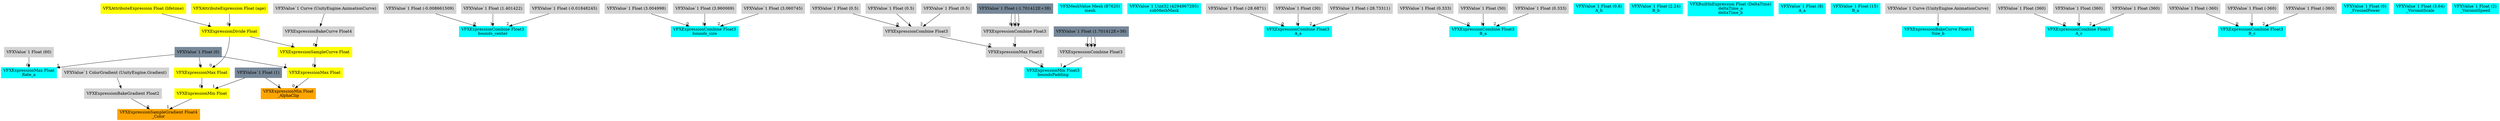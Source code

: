 digraph G {
node0 [shape="box" color="cyan" style="filled" label="VFXExpressionMax Float
Rate_a"]
node1 [shape="box" color="lightgray" style="filled" label="VFXValue`1 Float (60)"]
node2 [shape="box" color="lightslategray" style="filled" label="VFXValue`1 Float (0)"]
node3 [shape="box" color="cyan" style="filled" label="VFXExpressionCombine Float3
bounds_center"]
node4 [shape="box" color="lightgray" style="filled" label="VFXValue`1 Float (-0.008661509)"]
node5 [shape="box" color="lightgray" style="filled" label="VFXValue`1 Float (1.401422)"]
node6 [shape="box" color="lightgray" style="filled" label="VFXValue`1 Float (-0.01848245)"]
node7 [shape="box" color="cyan" style="filled" label="VFXExpressionCombine Float3
bounds_size"]
node8 [shape="box" color="lightgray" style="filled" label="VFXValue`1 Float (3.004998)"]
node9 [shape="box" color="lightgray" style="filled" label="VFXValue`1 Float (3.960069)"]
node10 [shape="box" color="lightgray" style="filled" label="VFXValue`1 Float (3.060745)"]
node11 [shape="box" color="cyan" style="filled" label="VFXExpressionMin Float3
boundsPadding"]
node12 [shape="box" color="lightgray" style="filled" label="VFXExpressionMax Float3"]
node13 [shape="box" color="lightgray" style="filled" label="VFXExpressionCombine Float3"]
node14 [shape="box" color="lightgray" style="filled" label="VFXValue`1 Float (0.5)"]
node15 [shape="box" color="lightgray" style="filled" label="VFXValue`1 Float (0.5)"]
node16 [shape="box" color="lightgray" style="filled" label="VFXValue`1 Float (0.5)"]
node17 [shape="box" color="lightgray" style="filled" label="VFXExpressionCombine Float3"]
node18 [shape="box" color="lightslategray" style="filled" label="VFXValue`1 Float (-1.701412E+38)"]
node19 [shape="box" color="lightgray" style="filled" label="VFXExpressionCombine Float3"]
node20 [shape="box" color="lightslategray" style="filled" label="VFXValue`1 Float (1.701412E+38)"]
node21 [shape="box" color="cyan" style="filled" label="VFXMeshValue Mesh (87620)
mesh"]
node22 [shape="box" color="cyan" style="filled" label="VFXValue`1 Uint32 (4294967295)
subMeshMask"]
node23 [shape="box" color="cyan" style="filled" label="VFXExpressionCombine Float3
A_a"]
node24 [shape="box" color="lightgray" style="filled" label="VFXValue`1 Float (-28.6871)"]
node25 [shape="box" color="lightgray" style="filled" label="VFXValue`1 Float (30)"]
node26 [shape="box" color="lightgray" style="filled" label="VFXValue`1 Float (-28.73311)"]
node27 [shape="box" color="cyan" style="filled" label="VFXExpressionCombine Float3
B_a"]
node28 [shape="box" color="lightgray" style="filled" label="VFXValue`1 Float (0.333)"]
node29 [shape="box" color="lightgray" style="filled" label="VFXValue`1 Float (50)"]
node30 [shape="box" color="lightgray" style="filled" label="VFXValue`1 Float (0.333)"]
node31 [shape="box" color="cyan" style="filled" label="VFXValue`1 Float (0.8)
A_b"]
node32 [shape="box" color="cyan" style="filled" label="VFXValue`1 Float (2.24)
B_b"]
node33 [shape="box" color="cyan" style="filled" label="VFXBuiltInExpression Float (DeltaTime)
deltaTime_a
deltaTime_b"]
node34 [shape="box" color="cyan" style="filled" label="VFXValue`1 Float (8)
A_a"]
node35 [shape="box" color="cyan" style="filled" label="VFXValue`1 Float (15)
B_a"]
node36 [shape="box" color="cyan" style="filled" label="VFXExpressionBakeCurve Float4
Size_b"]
node37 [shape="box" color="lightgray" style="filled" label="VFXValue`1 Curve (UnityEngine.AnimationCurve)"]
node38 [shape="box" color="cyan" style="filled" label="VFXExpressionCombine Float3
A_c"]
node39 [shape="box" color="lightgray" style="filled" label="VFXValue`1 Float (360)"]
node40 [shape="box" color="lightgray" style="filled" label="VFXValue`1 Float (360)"]
node41 [shape="box" color="lightgray" style="filled" label="VFXValue`1 Float (360)"]
node42 [shape="box" color="cyan" style="filled" label="VFXExpressionCombine Float3
B_c"]
node43 [shape="box" color="lightgray" style="filled" label="VFXValue`1 Float (-360)"]
node44 [shape="box" color="lightgray" style="filled" label="VFXValue`1 Float (-360)"]
node45 [shape="box" color="lightgray" style="filled" label="VFXValue`1 Float (-360)"]
node46 [shape="box" color="orange" style="filled" label="VFXExpressionSampleGradient Float4
_Color"]
node47 [shape="box" color="lightgray" style="filled" label="VFXExpressionBakeGradient Float2"]
node48 [shape="box" color="lightgray" style="filled" label="VFXValue`1 ColorGradient (UnityEngine.Gradient)"]
node49 [shape="box" color="yellow" style="filled" label="VFXExpressionMin Float"]
node50 [shape="box" color="yellow" style="filled" label="VFXExpressionMax Float"]
node51 [shape="box" color="yellow" style="filled" label="VFXExpressionDivide Float"]
node52 [shape="box" color="yellow" style="filled" label="VFXAttributeExpression Float (age)"]
node53 [shape="box" color="yellow" style="filled" label="VFXAttributeExpression Float (lifetime)"]
node54 [shape="box" color="lightslategray" style="filled" label="VFXValue`1 Float (1)"]
node55 [shape="box" color="cyan" style="filled" label="VFXValue`1 Float (0)
_FresnelPower"]
node56 [shape="box" color="cyan" style="filled" label="VFXValue`1 Float (3.64)
_VoronoiScale"]
node57 [shape="box" color="orange" style="filled" label="VFXExpressionMin Float
_AlphaClip"]
node58 [shape="box" color="yellow" style="filled" label="VFXExpressionMax Float"]
node59 [shape="box" color="yellow" style="filled" label="VFXExpressionSampleCurve Float"]
node60 [shape="box" color="lightgray" style="filled" label="VFXExpressionBakeCurve Float4"]
node61 [shape="box" color="lightgray" style="filled" label="VFXValue`1 Curve (UnityEngine.AnimationCurve)"]
node62 [shape="box" color="cyan" style="filled" label="VFXValue`1 Float (2)
_VoronoiSpeed"]
node1 -> node0 [headlabel="0"]
node2 -> node0 [headlabel="1"]
node4 -> node3 [headlabel="0"]
node5 -> node3 [headlabel="1"]
node6 -> node3 [headlabel="2"]
node8 -> node7 [headlabel="0"]
node9 -> node7 [headlabel="1"]
node10 -> node7 [headlabel="2"]
node12 -> node11 [headlabel="0"]
node19 -> node11 [headlabel="1"]
node13 -> node12 [headlabel="0"]
node17 -> node12 [headlabel="1"]
node14 -> node13 [headlabel="0"]
node15 -> node13 [headlabel="1"]
node16 -> node13 [headlabel="2"]
node18 -> node17 [headlabel="0"]
node18 -> node17 [headlabel="1"]
node18 -> node17 [headlabel="2"]
node20 -> node19 [headlabel="0"]
node20 -> node19 [headlabel="1"]
node20 -> node19 [headlabel="2"]
node24 -> node23 [headlabel="0"]
node25 -> node23 [headlabel="1"]
node26 -> node23 [headlabel="2"]
node28 -> node27 [headlabel="0"]
node29 -> node27 [headlabel="1"]
node30 -> node27 [headlabel="2"]
node37 -> node36 
node39 -> node38 [headlabel="0"]
node40 -> node38 [headlabel="1"]
node41 -> node38 [headlabel="2"]
node43 -> node42 [headlabel="0"]
node44 -> node42 [headlabel="1"]
node45 -> node42 [headlabel="2"]
node47 -> node46 [headlabel="0"]
node49 -> node46 [headlabel="1"]
node48 -> node47 
node50 -> node49 [headlabel="0"]
node54 -> node49 [headlabel="1"]
node51 -> node50 [headlabel="0"]
node2 -> node50 [headlabel="1"]
node52 -> node51 [headlabel="0"]
node53 -> node51 [headlabel="1"]
node58 -> node57 [headlabel="0"]
node54 -> node57 [headlabel="1"]
node59 -> node58 [headlabel="0"]
node2 -> node58 [headlabel="1"]
node60 -> node59 [headlabel="0"]
node51 -> node59 [headlabel="1"]
node61 -> node60 
}

